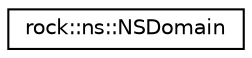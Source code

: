digraph "类继承关系图"
{
 // LATEX_PDF_SIZE
  edge [fontname="Helvetica",fontsize="10",labelfontname="Helvetica",labelfontsize="10"];
  node [fontname="Helvetica",fontsize="10",shape=record];
  rankdir="LR";
  Node0 [label="rock::ns::NSDomain",height=0.2,width=0.4,color="black", fillcolor="white", style="filled",URL="$classrock_1_1ns_1_1NSDomain.html",tooltip=" "];
}
